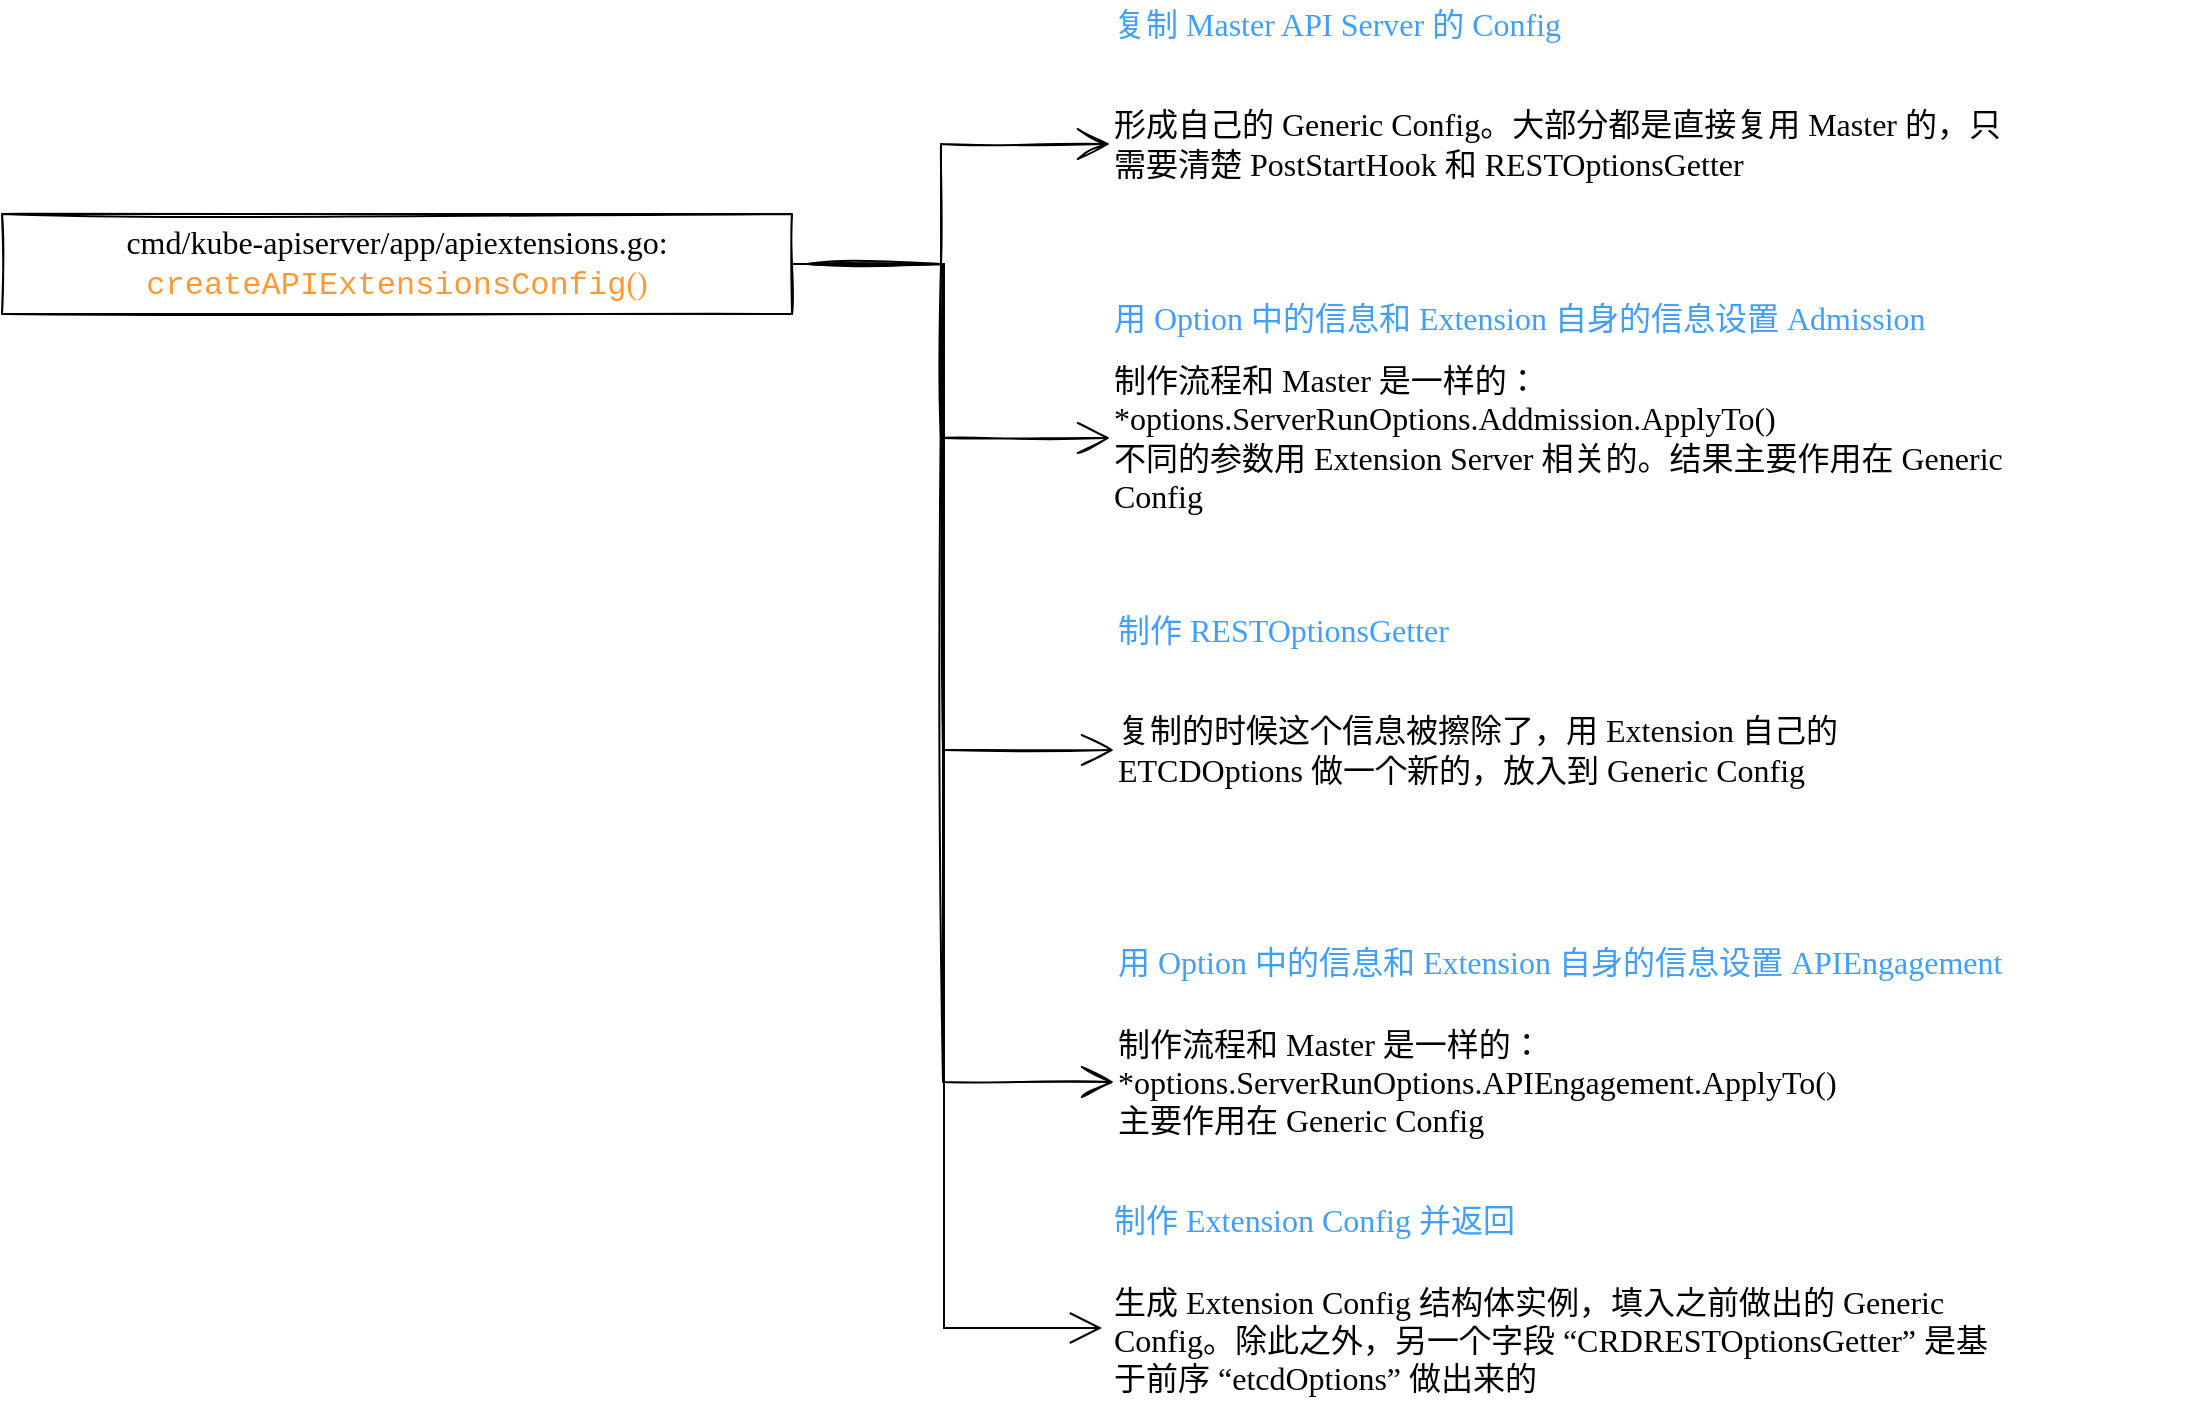 <mxfile>
    <diagram id="LihjV0bES3uOoZtM_kCF" name="第 1 页">
        <mxGraphModel dx="1896" dy="1287" grid="0" gridSize="10" guides="1" tooltips="1" connect="1" arrows="1" fold="1" page="0" pageScale="1" pageWidth="827" pageHeight="1169" math="0" shadow="0">
            <root>
                <mxCell id="0"/>
                <mxCell id="1" parent="0"/>
                <mxCell id="2" style="edgeStyle=orthogonalEdgeStyle;rounded=0;sketch=1;hachureGap=4;orthogonalLoop=1;jettySize=auto;html=1;fontFamily=Lucida Console;fontSize=16;fontColor=#000000;endArrow=open;startSize=14;endSize=14;sourcePerimeterSpacing=8;targetPerimeterSpacing=8;entryX=0;entryY=0.5;entryDx=0;entryDy=0;" edge="1" parent="1" source="6" target="23">
                    <mxGeometry relative="1" as="geometry">
                        <mxPoint x="337" y="-328" as="targetPoint"/>
                    </mxGeometry>
                </mxCell>
                <mxCell id="3" style="edgeStyle=orthogonalEdgeStyle;rounded=0;sketch=1;hachureGap=4;orthogonalLoop=1;jettySize=auto;html=1;entryX=0;entryY=0.5;entryDx=0;entryDy=0;fontFamily=Lucida Console;fontSize=16;fontColor=#000000;endArrow=open;startSize=14;endSize=14;sourcePerimeterSpacing=8;targetPerimeterSpacing=8;" edge="1" parent="1" source="6" target="10">
                    <mxGeometry relative="1" as="geometry"/>
                </mxCell>
                <mxCell id="4" style="edgeStyle=orthogonalEdgeStyle;rounded=0;sketch=1;hachureGap=4;orthogonalLoop=1;jettySize=auto;html=1;entryX=0;entryY=0.5;entryDx=0;entryDy=0;fontFamily=Lucida Console;fontSize=16;fontColor=#000000;endArrow=open;startSize=14;endSize=14;sourcePerimeterSpacing=8;targetPerimeterSpacing=8;" edge="1" parent="1" source="6" target="13">
                    <mxGeometry relative="1" as="geometry"/>
                </mxCell>
                <mxCell id="5" style="edgeStyle=orthogonalEdgeStyle;rounded=0;sketch=1;hachureGap=4;orthogonalLoop=1;jettySize=auto;html=1;entryX=0;entryY=0.5;entryDx=0;entryDy=0;fontFamily=Lucida Console;fontSize=16;fontColor=#000000;endArrow=open;startSize=14;endSize=14;sourcePerimeterSpacing=8;targetPerimeterSpacing=8;" edge="1" parent="1" source="6" target="16">
                    <mxGeometry relative="1" as="geometry"/>
                </mxCell>
                <mxCell id="6" value="&lt;span style=&quot;background-color: rgb(255 , 255 , 255)&quot;&gt;cmd/kube-apiserver/app/apiextensions.go:&lt;br style=&quot;font-size: 16px&quot;&gt;&lt;font color=&quot;#ff9933&quot;&gt;&lt;span style=&quot;font-family: &amp;#34;jetbrains mono&amp;#34; , &amp;#34;consolas&amp;#34; , &amp;#34;courier new&amp;#34; , monospace&quot;&gt;createAPIExtensionsConfig&lt;/span&gt;()&lt;/font&gt;&lt;/span&gt;" style="rounded=0;whiteSpace=wrap;html=1;sketch=1;hachureGap=4;fontFamily=Lucida Console;fontSize=16;" vertex="1" parent="1">
                    <mxGeometry x="-219" y="-290" width="395" height="50" as="geometry"/>
                </mxCell>
                <mxCell id="8" value="" style="group" vertex="1" connectable="0" parent="1">
                    <mxGeometry x="335" y="-250" width="505" height="107" as="geometry"/>
                </mxCell>
                <mxCell id="9" value="用 Option 中的信息和 Extension 自身的信息设置 Admission" style="text;strokeColor=none;fillColor=none;html=1;align=left;verticalAlign=middle;whiteSpace=wrap;rounded=0;sketch=1;hachureGap=4;fontFamily=Lucida Console;fontSize=16;fontColor=#409EFF;" vertex="1" parent="8">
                    <mxGeometry width="505" height="24" as="geometry"/>
                </mxCell>
                <mxCell id="10" value="制作流程和 Master 是一样的：&lt;br&gt;*options.ServerRunOptions.Addmission.ApplyTo()&lt;br&gt;不同的参数用 Extension Server 相关的。结果主要作用在 Generic Config" style="text;strokeColor=none;fillColor=none;html=1;align=left;verticalAlign=middle;whiteSpace=wrap;rounded=0;sketch=1;hachureGap=4;fontFamily=Lucida Console;fontSize=16;fontColor=#000000;" vertex="1" parent="8">
                    <mxGeometry y="37" width="451" height="70" as="geometry"/>
                </mxCell>
                <mxCell id="11" value="" style="group" vertex="1" connectable="0" parent="1">
                    <mxGeometry x="337" y="-94" width="451" height="107" as="geometry"/>
                </mxCell>
                <mxCell id="12" value="制作 RESTOptionsGetter" style="text;strokeColor=none;fillColor=none;html=1;align=left;verticalAlign=middle;whiteSpace=wrap;rounded=0;sketch=1;hachureGap=4;fontFamily=Lucida Console;fontSize=16;fontColor=#409EFF;" vertex="1" parent="11">
                    <mxGeometry width="299" height="24" as="geometry"/>
                </mxCell>
                <mxCell id="13" value="复制的时候这个信息被擦除了，用 Extension 自己的 ETCDOptions 做一个新的，放入到 Generic Config" style="text;strokeColor=none;fillColor=none;html=1;align=left;verticalAlign=middle;whiteSpace=wrap;rounded=0;sketch=1;hachureGap=4;fontFamily=Lucida Console;fontSize=16;fontColor=#000000;" vertex="1" parent="11">
                    <mxGeometry y="37" width="451" height="70" as="geometry"/>
                </mxCell>
                <mxCell id="14" value="" style="group" vertex="1" connectable="0" parent="1">
                    <mxGeometry x="337" y="72" width="548" height="107" as="geometry"/>
                </mxCell>
                <mxCell id="15" value="用 Option 中的信息和 Extension 自身的信息设置 APIEngagement&amp;nbsp;" style="text;strokeColor=none;fillColor=none;html=1;align=left;verticalAlign=middle;whiteSpace=wrap;rounded=0;sketch=1;hachureGap=4;fontFamily=Lucida Console;fontSize=16;fontColor=#409EFF;" vertex="1" parent="14">
                    <mxGeometry width="548" height="24" as="geometry"/>
                </mxCell>
                <mxCell id="16" value="制作流程和 Master 是一样的：&lt;br&gt;*options.ServerRunOptions.APIEngagement.ApplyTo()&lt;br&gt;主要作用在 Generic Config" style="text;strokeColor=none;fillColor=none;html=1;align=left;verticalAlign=middle;whiteSpace=wrap;rounded=0;sketch=1;hachureGap=4;fontFamily=Lucida Console;fontSize=16;fontColor=#000000;" vertex="1" parent="14">
                    <mxGeometry y="37" width="451" height="70" as="geometry"/>
                </mxCell>
                <mxCell id="17" value="" style="group" vertex="1" connectable="0" parent="1">
                    <mxGeometry x="335" y="201" width="451" height="107" as="geometry"/>
                </mxCell>
                <mxCell id="18" value="制作 Extension Config 并返回" style="text;strokeColor=none;fillColor=none;html=1;align=left;verticalAlign=middle;whiteSpace=wrap;rounded=0;sketch=1;hachureGap=4;fontFamily=Lucida Console;fontSize=16;fontColor=#409EFF;" vertex="1" parent="17">
                    <mxGeometry width="356" height="24" as="geometry"/>
                </mxCell>
                <mxCell id="19" value="生成 Extension Config 结构体实例，填入之前做出的 Generic Config。除此之外，另一个字段 “CRDRESTOptionsGetter” 是基于前序 “etcdOptions” 做出来的" style="text;strokeColor=none;fillColor=none;html=1;align=left;verticalAlign=middle;whiteSpace=wrap;rounded=0;sketch=1;hachureGap=4;fontFamily=Lucida Console;fontSize=16;fontColor=#000000;" vertex="1" parent="17">
                    <mxGeometry y="37" width="451" height="70" as="geometry"/>
                </mxCell>
                <mxCell id="20" value="" style="edgeStyle=orthogonalEdgeStyle;orthogonalLoop=1;jettySize=auto;html=1;rounded=0;sketch=0;hachureGap=4;fontFamily=Architects Daughter;fontSource=https%3A%2F%2Ffonts.googleapis.com%2Fcss%3Ffamily%3DArchitects%2BDaughter;fontSize=16;fontColor=#000000;endArrow=open;startSize=14;endSize=14;sourcePerimeterSpacing=8;targetPerimeterSpacing=8;exitX=1;exitY=0.5;exitDx=0;exitDy=0;" edge="1" parent="1" source="6">
                    <mxGeometry width="120" relative="1" as="geometry">
                        <mxPoint x="52" y="36" as="sourcePoint"/>
                        <mxPoint x="331" y="267" as="targetPoint"/>
                        <Array as="points">
                            <mxPoint x="252" y="-265"/>
                            <mxPoint x="252" y="267"/>
                        </Array>
                    </mxGeometry>
                </mxCell>
                <mxCell id="21" value="" style="group" vertex="1" connectable="0" parent="1">
                    <mxGeometry x="335" y="-397" width="451" height="107" as="geometry"/>
                </mxCell>
                <mxCell id="22" value="复制 Master API Server 的 Config" style="text;strokeColor=none;fillColor=none;html=1;align=left;verticalAlign=middle;whiteSpace=wrap;rounded=0;sketch=1;hachureGap=4;fontFamily=Lucida Console;fontSize=16;fontColor=#409EFF;" vertex="1" parent="21">
                    <mxGeometry width="340" height="24" as="geometry"/>
                </mxCell>
                <mxCell id="23" value="形成自己的 Generic Config。大部分都是直接复用 Master 的，只需要清楚 PostStartHook 和 RESTOptionsGetter" style="text;strokeColor=none;fillColor=none;html=1;align=left;verticalAlign=middle;whiteSpace=wrap;rounded=0;sketch=1;hachureGap=4;fontFamily=Lucida Console;fontSize=16;fontColor=#000000;" vertex="1" parent="21">
                    <mxGeometry y="37" width="451" height="70" as="geometry"/>
                </mxCell>
            </root>
        </mxGraphModel>
    </diagram>
</mxfile>